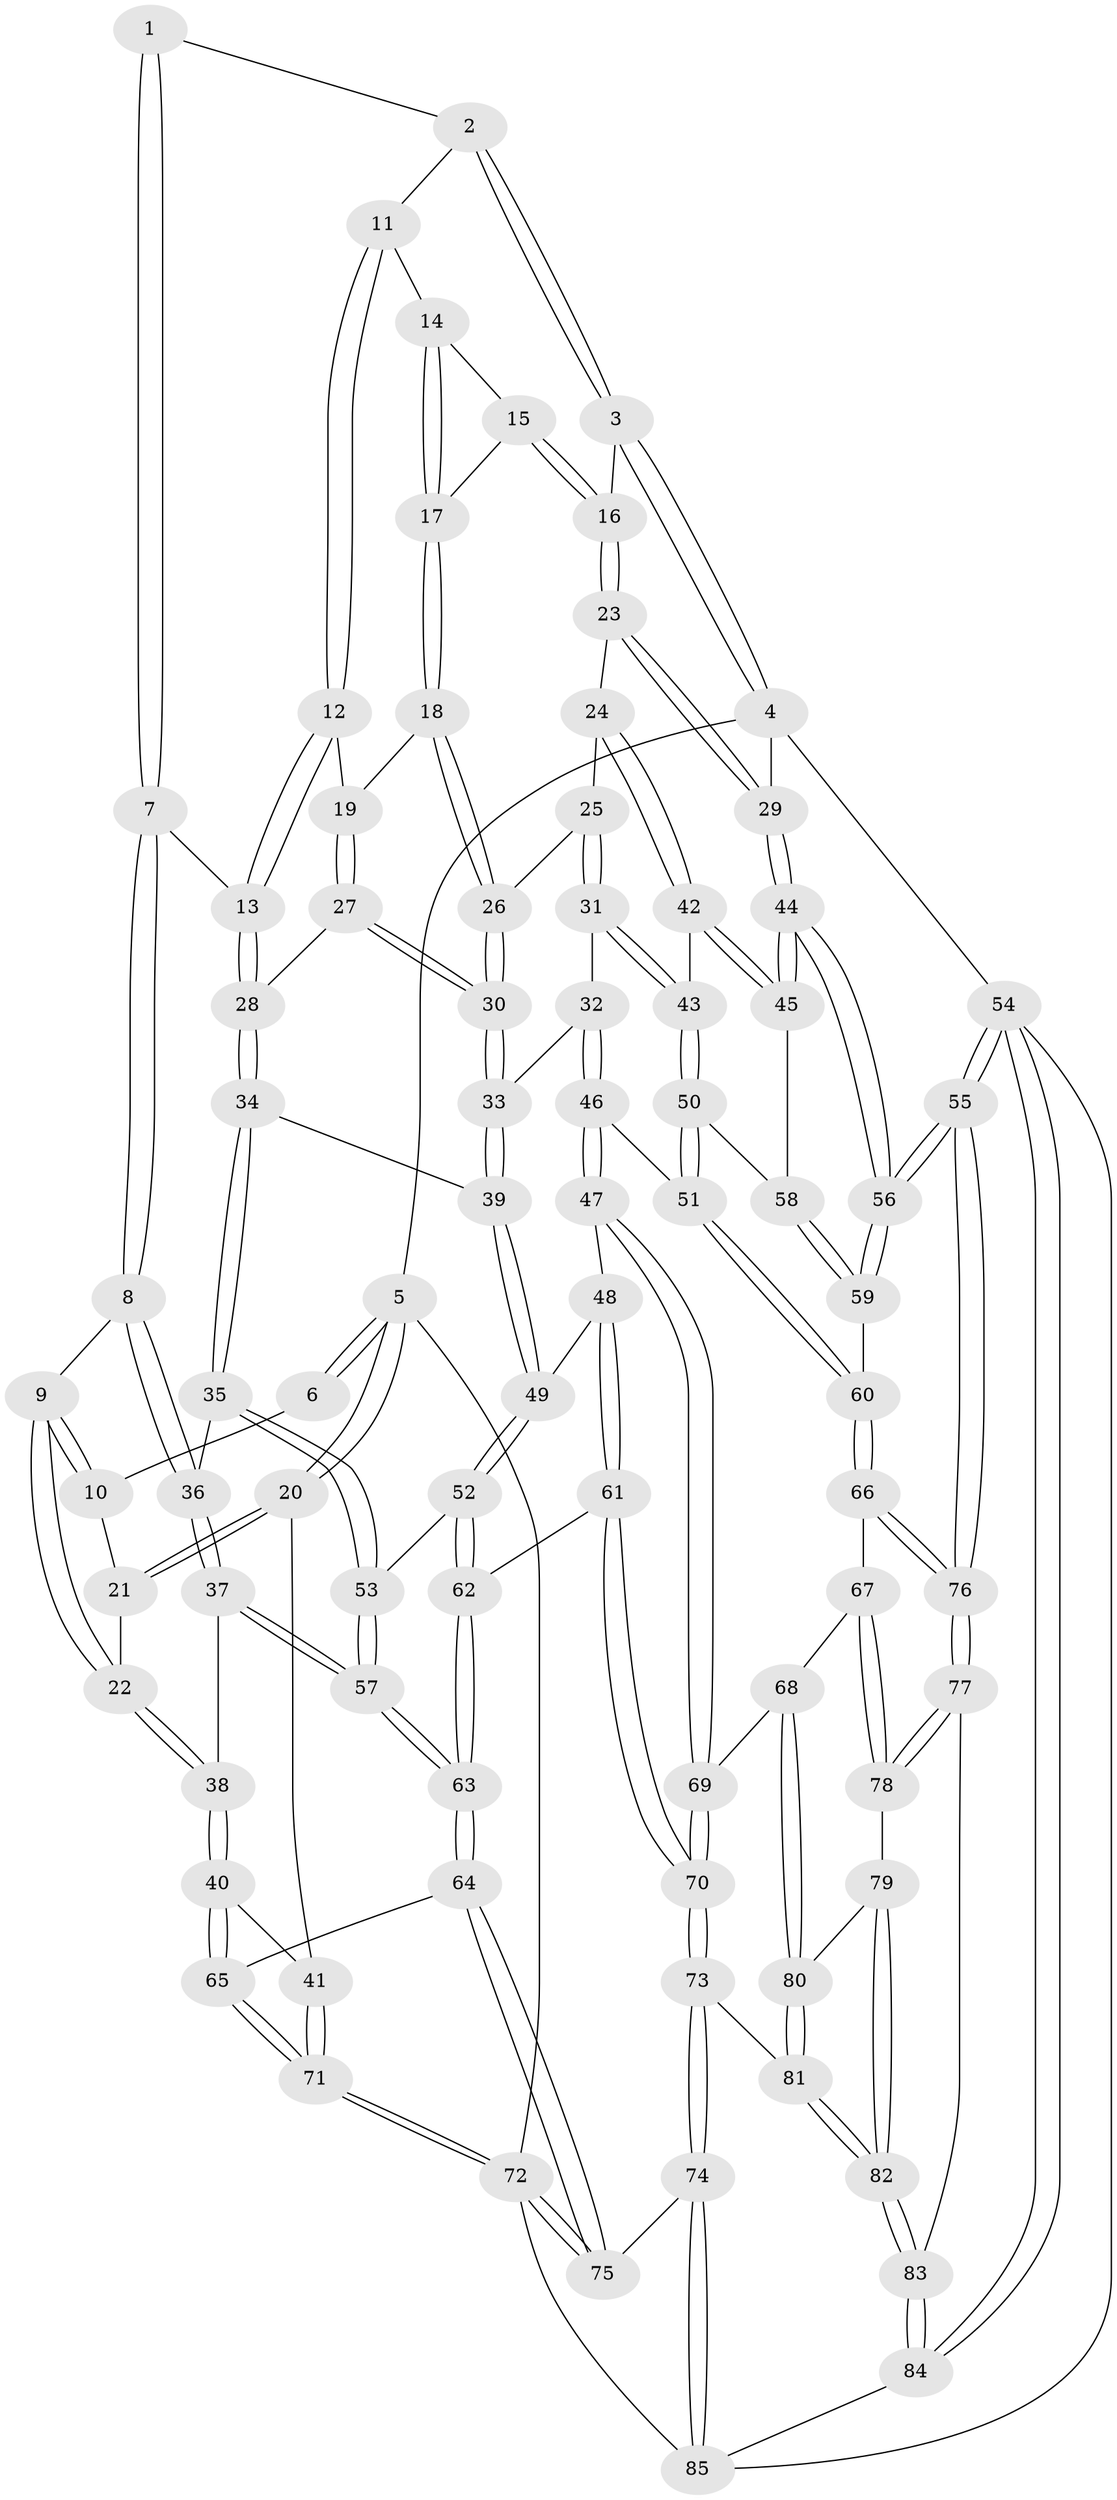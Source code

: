 // Generated by graph-tools (version 1.1) at 2025/51/03/09/25 03:51:07]
// undirected, 85 vertices, 209 edges
graph export_dot {
graph [start="1"]
  node [color=gray90,style=filled];
  1 [pos="+0.28297501706520745+0"];
  2 [pos="+0.5895961365478033+0"];
  3 [pos="+1+0"];
  4 [pos="+1+0"];
  5 [pos="+0+0"];
  6 [pos="+0.23728054410503668+0"];
  7 [pos="+0.31880458538452017+0.09232494289487829"];
  8 [pos="+0.25533475493479685+0.19648565720573388"];
  9 [pos="+0.13791977475101416+0.11639824867279944"];
  10 [pos="+0.1340862965630376+0.03592344504321401"];
  11 [pos="+0.5937080523428193+0"];
  12 [pos="+0.5908469283089438+0"];
  13 [pos="+0.40797937049193944+0.18710080450734817"];
  14 [pos="+0.6824724151044865+0"];
  15 [pos="+0.8346869572873712+0.1268351089994807"];
  16 [pos="+0.87843586144888+0.12496257453936559"];
  17 [pos="+0.7795924204007904+0.1494662028143781"];
  18 [pos="+0.7616622057847201+0.16747731082418763"];
  19 [pos="+0.5984683498999549+0.045738564098561856"];
  20 [pos="+0+0.1926762907836165"];
  21 [pos="+0.026842181649560627+0.11744364354586588"];
  22 [pos="+0.10754733277115763+0.2237353107095551"];
  23 [pos="+0.902934391317302+0.23891337233391888"];
  24 [pos="+0.896633182390752+0.25077778934129713"];
  25 [pos="+0.784140867596568+0.2203602050854562"];
  26 [pos="+0.7616299837285544+0.16758977513939452"];
  27 [pos="+0.5934542597677896+0.18920036755639094"];
  28 [pos="+0.4154508187892058+0.20624927919534147"];
  29 [pos="+1+0.1440458158432434"];
  30 [pos="+0.6191014352523788+0.2536641421118728"];
  31 [pos="+0.7013148518760451+0.31548452756246587"];
  32 [pos="+0.6716124402695753+0.30843416654445344"];
  33 [pos="+0.6210560450663458+0.2710129188788768"];
  34 [pos="+0.39216074420561786+0.30938431458358057"];
  35 [pos="+0.2333948359454513+0.3437092474563169"];
  36 [pos="+0.2195663725868573+0.3424903386058096"];
  37 [pos="+0.19154118694923522+0.3534426752773292"];
  38 [pos="+0.09879850927993261+0.3677194470725234"];
  39 [pos="+0.4875748715386841+0.37024567749439186"];
  40 [pos="+0.05995407563184458+0.38885864636484824"];
  41 [pos="+0+0.3711278115081291"];
  42 [pos="+0.8901127439459566+0.2998766953794027"];
  43 [pos="+0.8305210558974555+0.39308009281781775"];
  44 [pos="+1+0.38972995707435176"];
  45 [pos="+1+0.3796395683471535"];
  46 [pos="+0.6333717513393264+0.49946965290977885"];
  47 [pos="+0.6326694670323478+0.5000660318789314"];
  48 [pos="+0.5722421643509722+0.4740865427218022"];
  49 [pos="+0.48878440582608346+0.3833732876820357"];
  50 [pos="+0.8340110399628817+0.41264151670555665"];
  51 [pos="+0.8304399795370738+0.4526928572450038"];
  52 [pos="+0.4157726835412221+0.4981016018170206"];
  53 [pos="+0.3514783573152003+0.46877869560877594"];
  54 [pos="+1+1"];
  55 [pos="+1+1"];
  56 [pos="+1+0.5983542199459004"];
  57 [pos="+0.2874438883200988+0.5414146603648898"];
  58 [pos="+0.9920683587036616+0.40847089204002196"];
  59 [pos="+0.9303645238645919+0.5647222270819753"];
  60 [pos="+0.8735301807794187+0.5627088709983198"];
  61 [pos="+0.44919783187079687+0.597769657751392"];
  62 [pos="+0.4242620735356068+0.5934547208838287"];
  63 [pos="+0.30150781242580965+0.6780838462040004"];
  64 [pos="+0.2382120288406379+0.7593312582137977"];
  65 [pos="+0.16972953233028137+0.715402026191385"];
  66 [pos="+0.8391555170995437+0.61895278107683"];
  67 [pos="+0.7691635472063106+0.6667335531977785"];
  68 [pos="+0.7383485800121529+0.6746080027238601"];
  69 [pos="+0.6384834475896864+0.6765421563883607"];
  70 [pos="+0.6234682968897631+0.6871794041756005"];
  71 [pos="+0+0.759798876611659"];
  72 [pos="+0+1"];
  73 [pos="+0.5960287765312844+0.7573675094632655"];
  74 [pos="+0.39944041172684924+0.9476234870799289"];
  75 [pos="+0.24561155191474188+0.7809300262130805"];
  76 [pos="+1+0.9033985613512048"];
  77 [pos="+0.9061377864940029+0.8807894878113779"];
  78 [pos="+0.8658264543085952+0.8430302152787187"];
  79 [pos="+0.7654090422666322+0.8212552502026363"];
  80 [pos="+0.7601569392855255+0.8090519579143891"];
  81 [pos="+0.6668163874560509+0.829274938497397"];
  82 [pos="+0.7180041280301903+0.8949728229806952"];
  83 [pos="+0.7339201704631534+0.9493335974048401"];
  84 [pos="+0.6376617211936166+1"];
  85 [pos="+0.43044962168786643+1"];
  1 -- 2;
  1 -- 7;
  1 -- 7;
  2 -- 3;
  2 -- 3;
  2 -- 11;
  3 -- 4;
  3 -- 4;
  3 -- 16;
  4 -- 5;
  4 -- 29;
  4 -- 54;
  5 -- 6;
  5 -- 6;
  5 -- 20;
  5 -- 20;
  5 -- 72;
  6 -- 10;
  7 -- 8;
  7 -- 8;
  7 -- 13;
  8 -- 9;
  8 -- 36;
  8 -- 36;
  9 -- 10;
  9 -- 10;
  9 -- 22;
  9 -- 22;
  10 -- 21;
  11 -- 12;
  11 -- 12;
  11 -- 14;
  12 -- 13;
  12 -- 13;
  12 -- 19;
  13 -- 28;
  13 -- 28;
  14 -- 15;
  14 -- 17;
  14 -- 17;
  15 -- 16;
  15 -- 16;
  15 -- 17;
  16 -- 23;
  16 -- 23;
  17 -- 18;
  17 -- 18;
  18 -- 19;
  18 -- 26;
  18 -- 26;
  19 -- 27;
  19 -- 27;
  20 -- 21;
  20 -- 21;
  20 -- 41;
  21 -- 22;
  22 -- 38;
  22 -- 38;
  23 -- 24;
  23 -- 29;
  23 -- 29;
  24 -- 25;
  24 -- 42;
  24 -- 42;
  25 -- 26;
  25 -- 31;
  25 -- 31;
  26 -- 30;
  26 -- 30;
  27 -- 28;
  27 -- 30;
  27 -- 30;
  28 -- 34;
  28 -- 34;
  29 -- 44;
  29 -- 44;
  30 -- 33;
  30 -- 33;
  31 -- 32;
  31 -- 43;
  31 -- 43;
  32 -- 33;
  32 -- 46;
  32 -- 46;
  33 -- 39;
  33 -- 39;
  34 -- 35;
  34 -- 35;
  34 -- 39;
  35 -- 36;
  35 -- 53;
  35 -- 53;
  36 -- 37;
  36 -- 37;
  37 -- 38;
  37 -- 57;
  37 -- 57;
  38 -- 40;
  38 -- 40;
  39 -- 49;
  39 -- 49;
  40 -- 41;
  40 -- 65;
  40 -- 65;
  41 -- 71;
  41 -- 71;
  42 -- 43;
  42 -- 45;
  42 -- 45;
  43 -- 50;
  43 -- 50;
  44 -- 45;
  44 -- 45;
  44 -- 56;
  44 -- 56;
  45 -- 58;
  46 -- 47;
  46 -- 47;
  46 -- 51;
  47 -- 48;
  47 -- 69;
  47 -- 69;
  48 -- 49;
  48 -- 61;
  48 -- 61;
  49 -- 52;
  49 -- 52;
  50 -- 51;
  50 -- 51;
  50 -- 58;
  51 -- 60;
  51 -- 60;
  52 -- 53;
  52 -- 62;
  52 -- 62;
  53 -- 57;
  53 -- 57;
  54 -- 55;
  54 -- 55;
  54 -- 84;
  54 -- 84;
  54 -- 85;
  55 -- 56;
  55 -- 56;
  55 -- 76;
  55 -- 76;
  56 -- 59;
  56 -- 59;
  57 -- 63;
  57 -- 63;
  58 -- 59;
  58 -- 59;
  59 -- 60;
  60 -- 66;
  60 -- 66;
  61 -- 62;
  61 -- 70;
  61 -- 70;
  62 -- 63;
  62 -- 63;
  63 -- 64;
  63 -- 64;
  64 -- 65;
  64 -- 75;
  64 -- 75;
  65 -- 71;
  65 -- 71;
  66 -- 67;
  66 -- 76;
  66 -- 76;
  67 -- 68;
  67 -- 78;
  67 -- 78;
  68 -- 69;
  68 -- 80;
  68 -- 80;
  69 -- 70;
  69 -- 70;
  70 -- 73;
  70 -- 73;
  71 -- 72;
  71 -- 72;
  72 -- 75;
  72 -- 75;
  72 -- 85;
  73 -- 74;
  73 -- 74;
  73 -- 81;
  74 -- 75;
  74 -- 85;
  74 -- 85;
  76 -- 77;
  76 -- 77;
  77 -- 78;
  77 -- 78;
  77 -- 83;
  78 -- 79;
  79 -- 80;
  79 -- 82;
  79 -- 82;
  80 -- 81;
  80 -- 81;
  81 -- 82;
  81 -- 82;
  82 -- 83;
  82 -- 83;
  83 -- 84;
  83 -- 84;
  84 -- 85;
}
